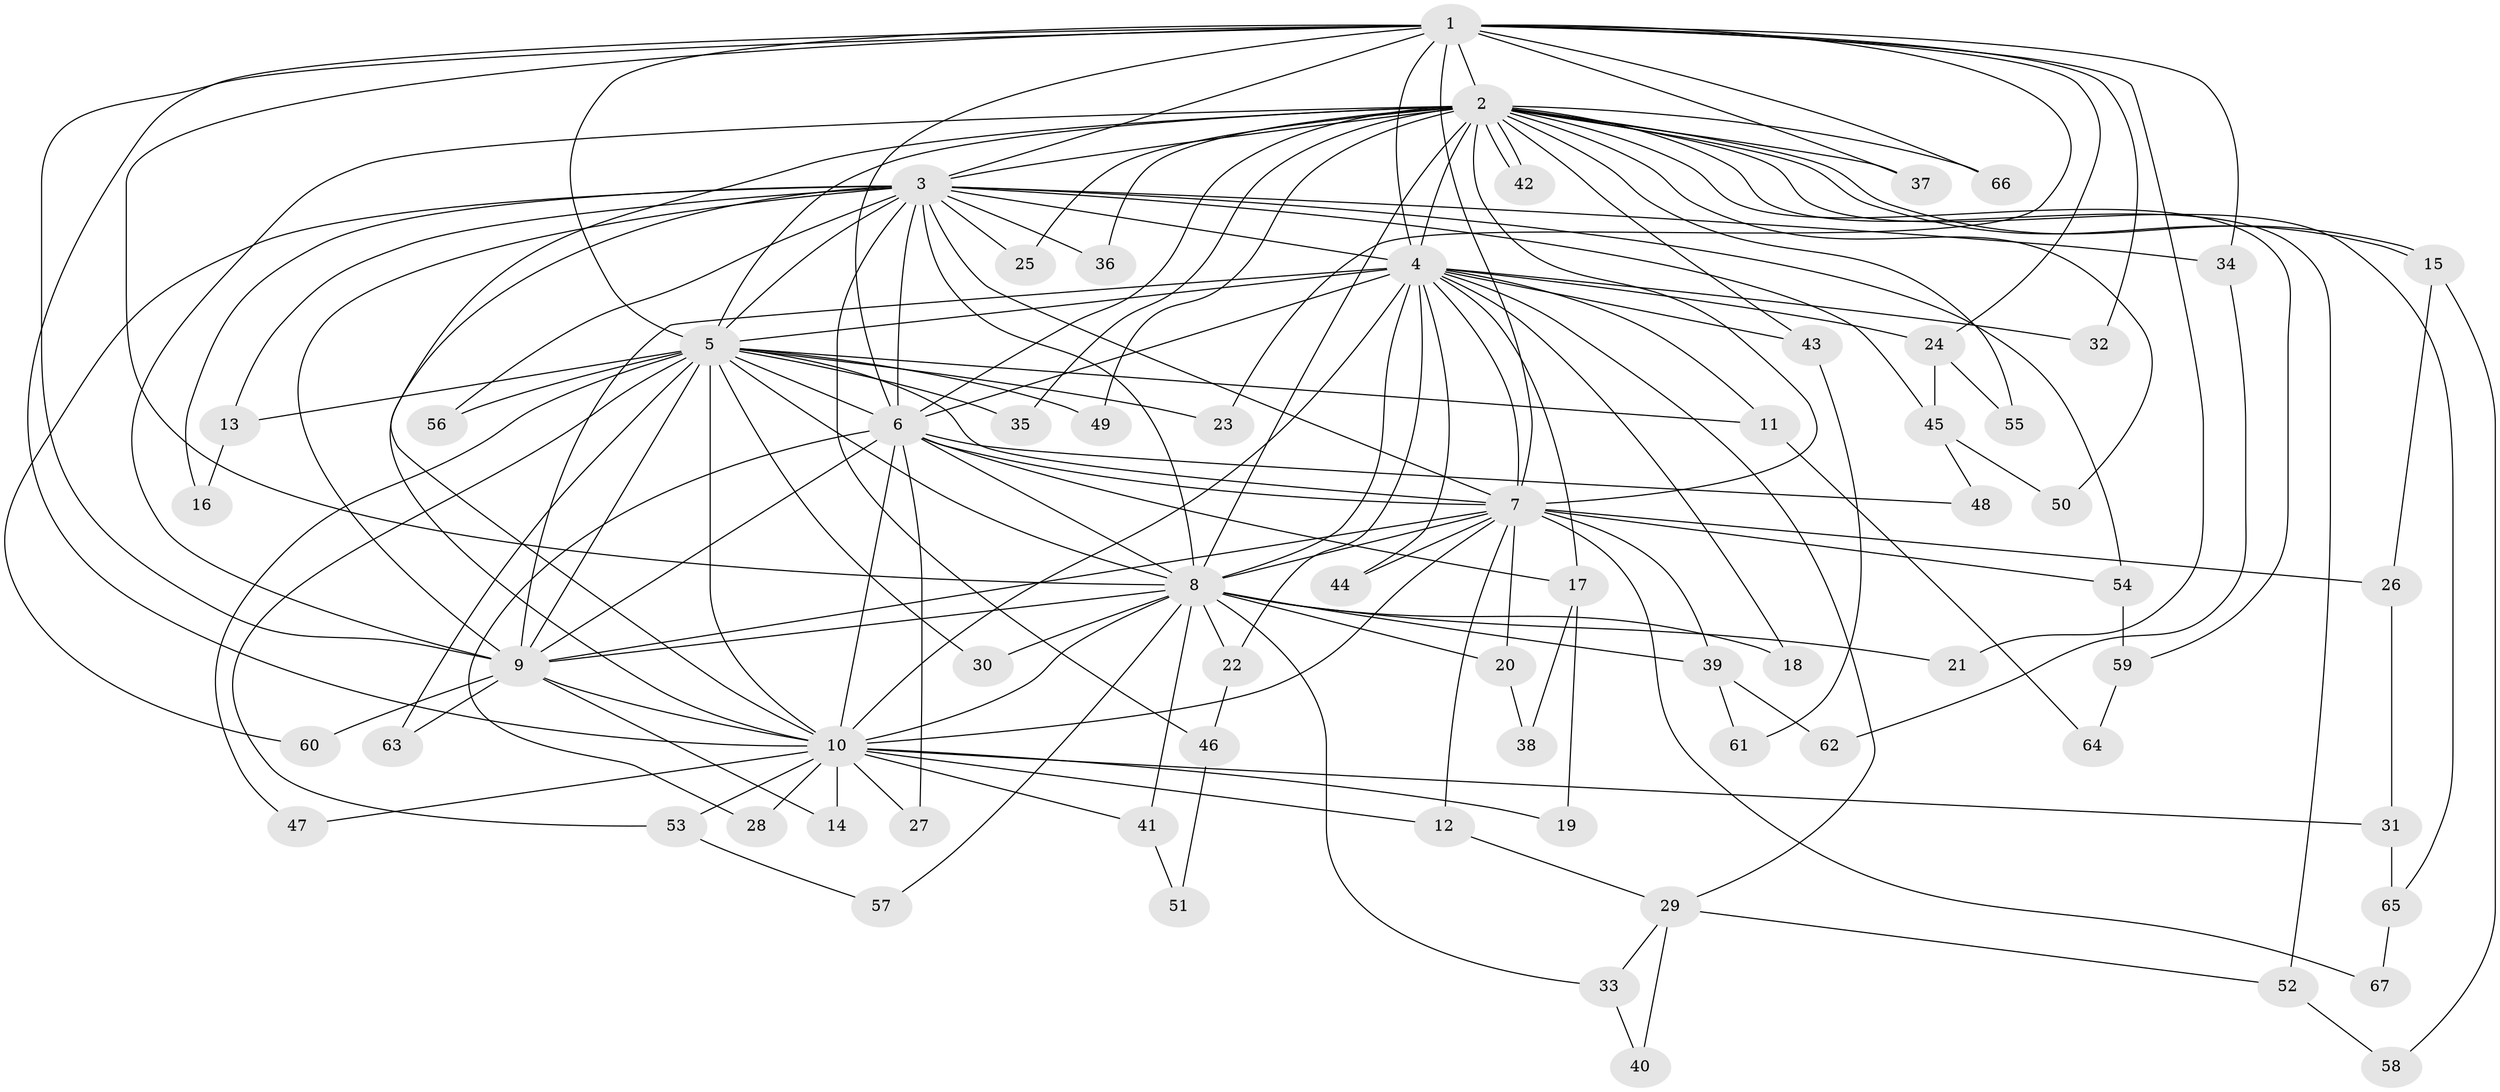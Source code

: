 // Generated by graph-tools (version 1.1) at 2025/49/03/09/25 03:49:29]
// undirected, 67 vertices, 159 edges
graph export_dot {
graph [start="1"]
  node [color=gray90,style=filled];
  1;
  2;
  3;
  4;
  5;
  6;
  7;
  8;
  9;
  10;
  11;
  12;
  13;
  14;
  15;
  16;
  17;
  18;
  19;
  20;
  21;
  22;
  23;
  24;
  25;
  26;
  27;
  28;
  29;
  30;
  31;
  32;
  33;
  34;
  35;
  36;
  37;
  38;
  39;
  40;
  41;
  42;
  43;
  44;
  45;
  46;
  47;
  48;
  49;
  50;
  51;
  52;
  53;
  54;
  55;
  56;
  57;
  58;
  59;
  60;
  61;
  62;
  63;
  64;
  65;
  66;
  67;
  1 -- 2;
  1 -- 3;
  1 -- 4;
  1 -- 5;
  1 -- 6;
  1 -- 7;
  1 -- 8;
  1 -- 9;
  1 -- 10;
  1 -- 21;
  1 -- 23;
  1 -- 24;
  1 -- 32;
  1 -- 34;
  1 -- 37;
  1 -- 66;
  2 -- 3;
  2 -- 4;
  2 -- 5;
  2 -- 6;
  2 -- 7;
  2 -- 8;
  2 -- 9;
  2 -- 10;
  2 -- 15;
  2 -- 15;
  2 -- 25;
  2 -- 35;
  2 -- 36;
  2 -- 37;
  2 -- 42;
  2 -- 42;
  2 -- 43;
  2 -- 49;
  2 -- 50;
  2 -- 52;
  2 -- 55;
  2 -- 59;
  2 -- 65;
  2 -- 66;
  3 -- 4;
  3 -- 5;
  3 -- 6;
  3 -- 7;
  3 -- 8;
  3 -- 9;
  3 -- 10;
  3 -- 13;
  3 -- 16;
  3 -- 25;
  3 -- 34;
  3 -- 36;
  3 -- 45;
  3 -- 46;
  3 -- 54;
  3 -- 56;
  3 -- 60;
  4 -- 5;
  4 -- 6;
  4 -- 7;
  4 -- 8;
  4 -- 9;
  4 -- 10;
  4 -- 11;
  4 -- 17;
  4 -- 18;
  4 -- 22;
  4 -- 24;
  4 -- 29;
  4 -- 32;
  4 -- 43;
  4 -- 44;
  5 -- 6;
  5 -- 7;
  5 -- 8;
  5 -- 9;
  5 -- 10;
  5 -- 11;
  5 -- 13;
  5 -- 23;
  5 -- 30;
  5 -- 35;
  5 -- 47;
  5 -- 49;
  5 -- 53;
  5 -- 56;
  5 -- 63;
  6 -- 7;
  6 -- 8;
  6 -- 9;
  6 -- 10;
  6 -- 17;
  6 -- 27;
  6 -- 28;
  6 -- 48;
  7 -- 8;
  7 -- 9;
  7 -- 10;
  7 -- 12;
  7 -- 20;
  7 -- 26;
  7 -- 39;
  7 -- 44;
  7 -- 54;
  7 -- 67;
  8 -- 9;
  8 -- 10;
  8 -- 18;
  8 -- 20;
  8 -- 21;
  8 -- 22;
  8 -- 30;
  8 -- 33;
  8 -- 39;
  8 -- 41;
  8 -- 57;
  9 -- 10;
  9 -- 14;
  9 -- 60;
  9 -- 63;
  10 -- 12;
  10 -- 14;
  10 -- 19;
  10 -- 27;
  10 -- 28;
  10 -- 31;
  10 -- 41;
  10 -- 47;
  10 -- 53;
  11 -- 64;
  12 -- 29;
  13 -- 16;
  15 -- 26;
  15 -- 58;
  17 -- 19;
  17 -- 38;
  20 -- 38;
  22 -- 46;
  24 -- 45;
  24 -- 55;
  26 -- 31;
  29 -- 33;
  29 -- 40;
  29 -- 52;
  31 -- 65;
  33 -- 40;
  34 -- 62;
  39 -- 61;
  39 -- 62;
  41 -- 51;
  43 -- 61;
  45 -- 48;
  45 -- 50;
  46 -- 51;
  52 -- 58;
  53 -- 57;
  54 -- 59;
  59 -- 64;
  65 -- 67;
}
